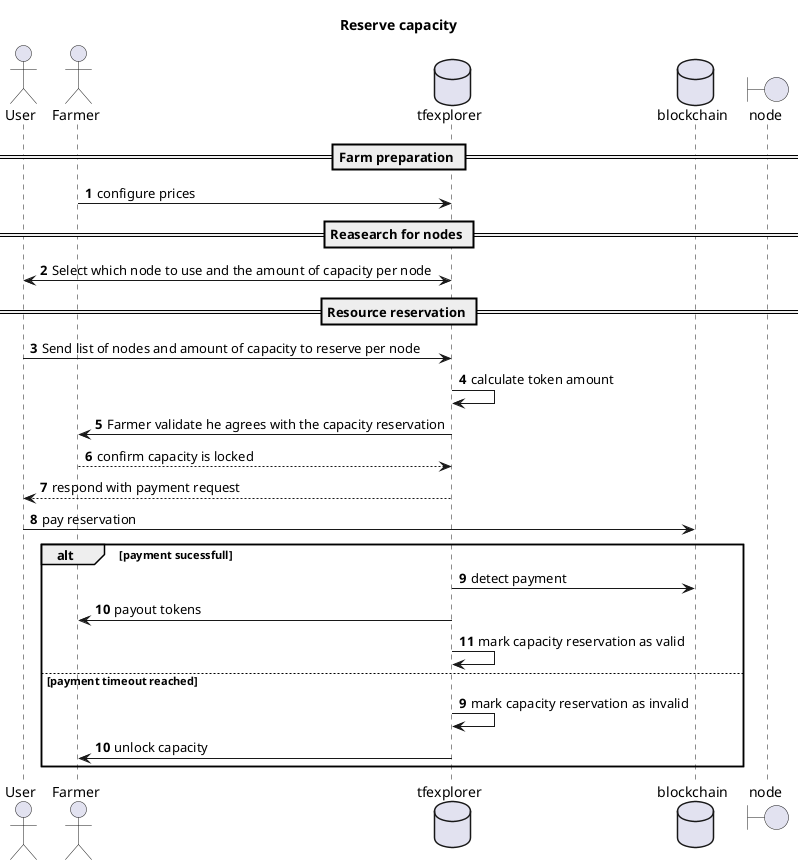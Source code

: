 @startuml

title Reserve capacity

actor User as user
actor Farmer as farmer
database tfexplorer
database blockchain
boundary node

autonumber
== Farm preparation ==
farmer -> tfexplorer: configure prices
== Reasearch for nodes ==
user <-> tfexplorer: Select which node to use and the amount of capacity per node
== Resource reservation ==
user -> tfexplorer: Send list of nodes and amount of capacity to reserve per node
tfexplorer -> tfexplorer: calculate token amount
tfexplorer -> farmer: Farmer validate he agrees with the capacity reservation
farmer --> tfexplorer: confirm capacity is locked
tfexplorer --> user: respond with payment request
user -> blockchain: pay reservation
alt payment sucessfull
tfexplorer -> blockchain: detect payment
tfexplorer -> farmer: payout tokens
tfexplorer -> tfexplorer: mark capacity reservation as valid
else payment timeout reached
autonumber 9
tfexplorer -> tfexplorer: mark capacity reservation as invalid
tfexplorer -> farmer: unlock capacity
end
@enduml
